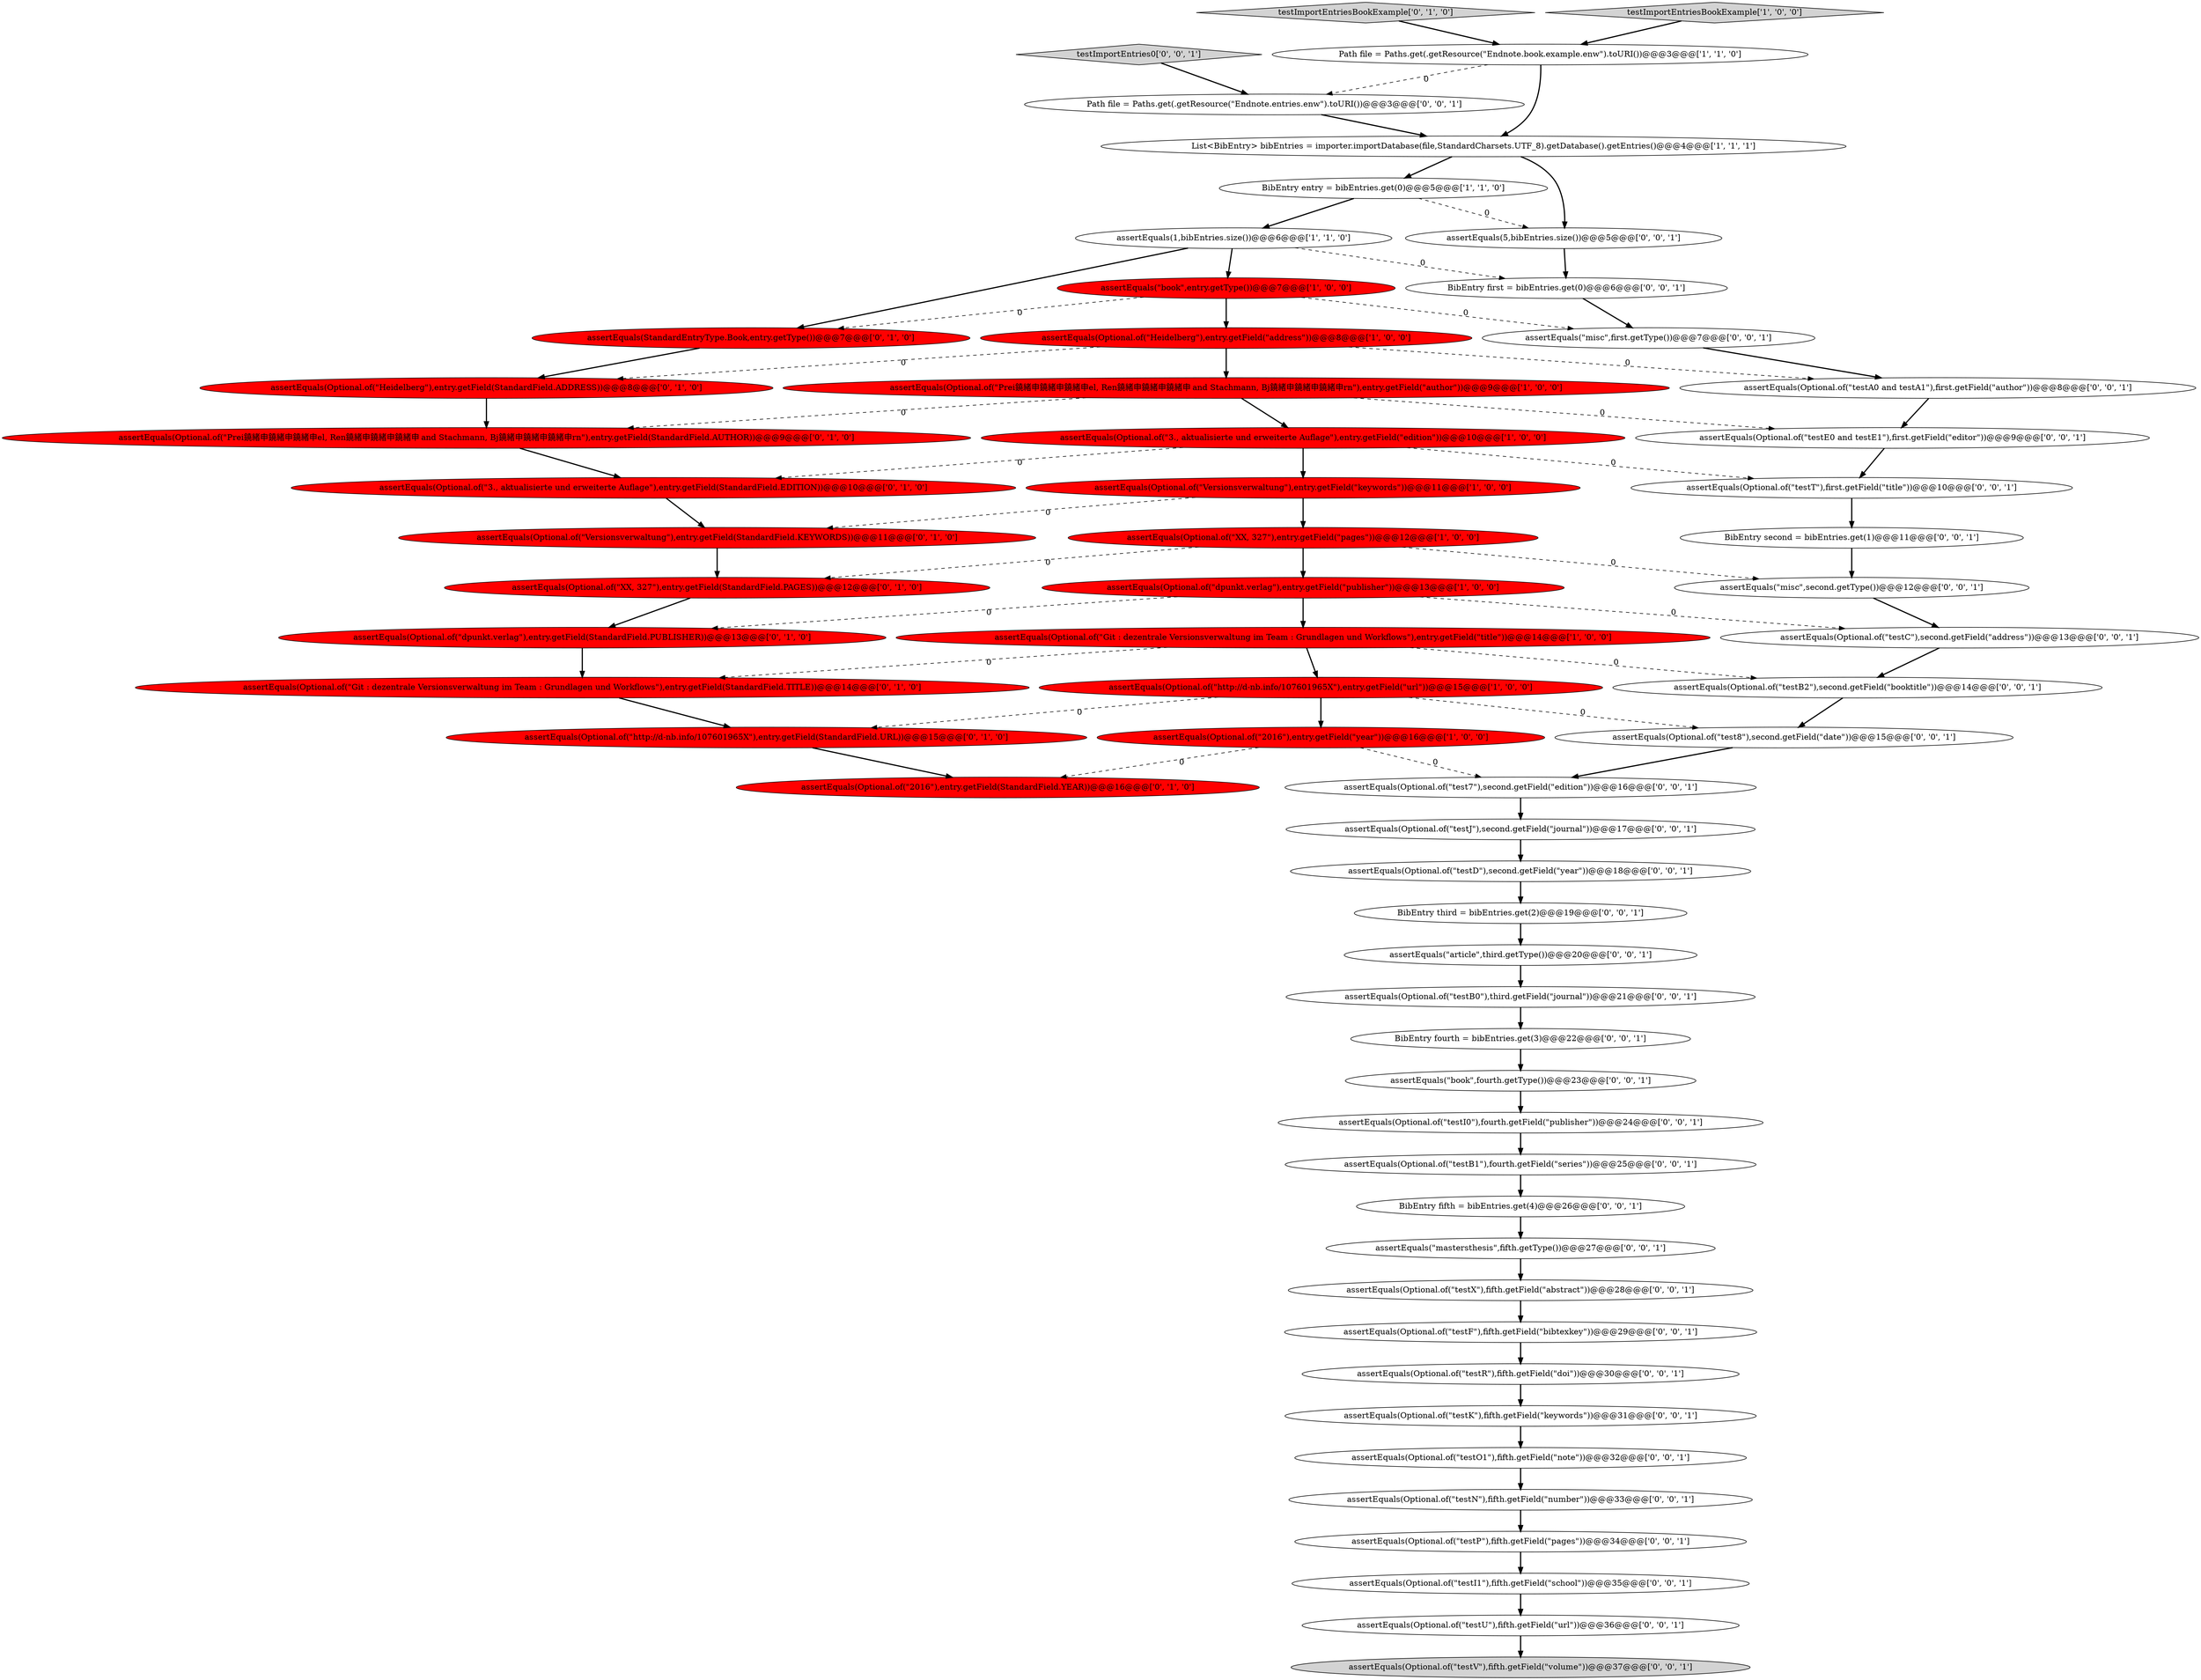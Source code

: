 digraph {
31 [style = filled, label = "assertEquals(Optional.of(\"testB0\"),third.getField(\"journal\"))@@@21@@@['0', '0', '1']", fillcolor = white, shape = ellipse image = "AAA0AAABBB3BBB"];
60 [style = filled, label = "assertEquals(\"book\",fourth.getType())@@@23@@@['0', '0', '1']", fillcolor = white, shape = ellipse image = "AAA0AAABBB3BBB"];
46 [style = filled, label = "assertEquals(Optional.of(\"testA0 and testA1\"),first.getField(\"author\"))@@@8@@@['0', '0', '1']", fillcolor = white, shape = ellipse image = "AAA0AAABBB3BBB"];
23 [style = filled, label = "assertEquals(Optional.of(\"Versionsverwaltung\"),entry.getField(StandardField.KEYWORDS))@@@11@@@['0', '1', '0']", fillcolor = red, shape = ellipse image = "AAA1AAABBB2BBB"];
36 [style = filled, label = "Path file = Paths.get(.getResource(\"Endnote.entries.enw\").toURI())@@@3@@@['0', '0', '1']", fillcolor = white, shape = ellipse image = "AAA0AAABBB3BBB"];
20 [style = filled, label = "testImportEntriesBookExample['0', '1', '0']", fillcolor = lightgray, shape = diamond image = "AAA0AAABBB2BBB"];
17 [style = filled, label = "assertEquals(Optional.of(\"XX, 327\"),entry.getField(StandardField.PAGES))@@@12@@@['0', '1', '0']", fillcolor = red, shape = ellipse image = "AAA1AAABBB2BBB"];
14 [style = filled, label = "assertEquals(Optional.of(\"Heidelberg\"),entry.getField(\"address\"))@@@8@@@['1', '0', '0']", fillcolor = red, shape = ellipse image = "AAA1AAABBB1BBB"];
16 [style = filled, label = "assertEquals(Optional.of(\"Prei鐃緒申鐃緒申鐃緒申el, Ren鐃緒申鐃緒申鐃緒申 and Stachmann, Bj鐃緒申鐃緒申鐃緒申rn\"),entry.getField(StandardField.AUTHOR))@@@9@@@['0', '1', '0']", fillcolor = red, shape = ellipse image = "AAA1AAABBB2BBB"];
28 [style = filled, label = "assertEquals(Optional.of(\"testE0 and testE1\"),first.getField(\"editor\"))@@@9@@@['0', '0', '1']", fillcolor = white, shape = ellipse image = "AAA0AAABBB3BBB"];
48 [style = filled, label = "testImportEntries0['0', '0', '1']", fillcolor = lightgray, shape = diamond image = "AAA0AAABBB3BBB"];
56 [style = filled, label = "assertEquals(Optional.of(\"testB1\"),fourth.getField(\"series\"))@@@25@@@['0', '0', '1']", fillcolor = white, shape = ellipse image = "AAA0AAABBB3BBB"];
7 [style = filled, label = "assertEquals(Optional.of(\"2016\"),entry.getField(\"year\"))@@@16@@@['1', '0', '0']", fillcolor = red, shape = ellipse image = "AAA1AAABBB1BBB"];
39 [style = filled, label = "BibEntry first = bibEntries.get(0)@@@6@@@['0', '0', '1']", fillcolor = white, shape = ellipse image = "AAA0AAABBB3BBB"];
57 [style = filled, label = "BibEntry fourth = bibEntries.get(3)@@@22@@@['0', '0', '1']", fillcolor = white, shape = ellipse image = "AAA0AAABBB3BBB"];
25 [style = filled, label = "assertEquals(Optional.of(\"2016\"),entry.getField(StandardField.YEAR))@@@16@@@['0', '1', '0']", fillcolor = red, shape = ellipse image = "AAA1AAABBB2BBB"];
30 [style = filled, label = "BibEntry fifth = bibEntries.get(4)@@@26@@@['0', '0', '1']", fillcolor = white, shape = ellipse image = "AAA0AAABBB3BBB"];
49 [style = filled, label = "assertEquals(Optional.of(\"testR\"),fifth.getField(\"doi\"))@@@30@@@['0', '0', '1']", fillcolor = white, shape = ellipse image = "AAA0AAABBB3BBB"];
52 [style = filled, label = "assertEquals(\"misc\",second.getType())@@@12@@@['0', '0', '1']", fillcolor = white, shape = ellipse image = "AAA0AAABBB3BBB"];
55 [style = filled, label = "assertEquals(Optional.of(\"test7\"),second.getField(\"edition\"))@@@16@@@['0', '0', '1']", fillcolor = white, shape = ellipse image = "AAA0AAABBB3BBB"];
4 [style = filled, label = "assertEquals(Optional.of(\"Versionsverwaltung\"),entry.getField(\"keywords\"))@@@11@@@['1', '0', '0']", fillcolor = red, shape = ellipse image = "AAA1AAABBB1BBB"];
0 [style = filled, label = "BibEntry entry = bibEntries.get(0)@@@5@@@['1', '1', '0']", fillcolor = white, shape = ellipse image = "AAA0AAABBB1BBB"];
1 [style = filled, label = "assertEquals(\"book\",entry.getType())@@@7@@@['1', '0', '0']", fillcolor = red, shape = ellipse image = "AAA1AAABBB1BBB"];
3 [style = filled, label = "assertEquals(Optional.of(\"http://d-nb.info/107601965X\"),entry.getField(\"url\"))@@@15@@@['1', '0', '0']", fillcolor = red, shape = ellipse image = "AAA1AAABBB1BBB"];
13 [style = filled, label = "assertEquals(Optional.of(\"3., aktualisierte und erweiterte Auflage\"),entry.getField(\"edition\"))@@@10@@@['1', '0', '0']", fillcolor = red, shape = ellipse image = "AAA1AAABBB1BBB"];
34 [style = filled, label = "BibEntry second = bibEntries.get(1)@@@11@@@['0', '0', '1']", fillcolor = white, shape = ellipse image = "AAA0AAABBB3BBB"];
24 [style = filled, label = "assertEquals(StandardEntryType.Book,entry.getType())@@@7@@@['0', '1', '0']", fillcolor = red, shape = ellipse image = "AAA1AAABBB2BBB"];
29 [style = filled, label = "assertEquals(Optional.of(\"testF\"),fifth.getField(\"bibtexkey\"))@@@29@@@['0', '0', '1']", fillcolor = white, shape = ellipse image = "AAA0AAABBB3BBB"];
22 [style = filled, label = "assertEquals(Optional.of(\"Git : dezentrale Versionsverwaltung im Team : Grundlagen und Workflows\"),entry.getField(StandardField.TITLE))@@@14@@@['0', '1', '0']", fillcolor = red, shape = ellipse image = "AAA1AAABBB2BBB"];
54 [style = filled, label = "assertEquals(Optional.of(\"testN\"),fifth.getField(\"number\"))@@@33@@@['0', '0', '1']", fillcolor = white, shape = ellipse image = "AAA0AAABBB3BBB"];
42 [style = filled, label = "assertEquals(Optional.of(\"testK\"),fifth.getField(\"keywords\"))@@@31@@@['0', '0', '1']", fillcolor = white, shape = ellipse image = "AAA0AAABBB3BBB"];
47 [style = filled, label = "assertEquals(5,bibEntries.size())@@@5@@@['0', '0', '1']", fillcolor = white, shape = ellipse image = "AAA0AAABBB3BBB"];
15 [style = filled, label = "assertEquals(Optional.of(\"dpunkt.verlag\"),entry.getField(StandardField.PUBLISHER))@@@13@@@['0', '1', '0']", fillcolor = red, shape = ellipse image = "AAA1AAABBB2BBB"];
40 [style = filled, label = "assertEquals(Optional.of(\"testC\"),second.getField(\"address\"))@@@13@@@['0', '0', '1']", fillcolor = white, shape = ellipse image = "AAA0AAABBB3BBB"];
35 [style = filled, label = "assertEquals(Optional.of(\"test8\"),second.getField(\"date\"))@@@15@@@['0', '0', '1']", fillcolor = white, shape = ellipse image = "AAA0AAABBB3BBB"];
38 [style = filled, label = "assertEquals(Optional.of(\"testP\"),fifth.getField(\"pages\"))@@@34@@@['0', '0', '1']", fillcolor = white, shape = ellipse image = "AAA0AAABBB3BBB"];
50 [style = filled, label = "assertEquals(Optional.of(\"testX\"),fifth.getField(\"abstract\"))@@@28@@@['0', '0', '1']", fillcolor = white, shape = ellipse image = "AAA0AAABBB3BBB"];
2 [style = filled, label = "assertEquals(1,bibEntries.size())@@@6@@@['1', '1', '0']", fillcolor = white, shape = ellipse image = "AAA0AAABBB1BBB"];
19 [style = filled, label = "assertEquals(Optional.of(\"3., aktualisierte und erweiterte Auflage\"),entry.getField(StandardField.EDITION))@@@10@@@['0', '1', '0']", fillcolor = red, shape = ellipse image = "AAA1AAABBB2BBB"];
41 [style = filled, label = "BibEntry third = bibEntries.get(2)@@@19@@@['0', '0', '1']", fillcolor = white, shape = ellipse image = "AAA0AAABBB3BBB"];
37 [style = filled, label = "assertEquals(Optional.of(\"testD\"),second.getField(\"year\"))@@@18@@@['0', '0', '1']", fillcolor = white, shape = ellipse image = "AAA0AAABBB3BBB"];
11 [style = filled, label = "assertEquals(Optional.of(\"Prei鐃緒申鐃緒申鐃緒申el, Ren鐃緒申鐃緒申鐃緒申 and Stachmann, Bj鐃緒申鐃緒申鐃緒申rn\"),entry.getField(\"author\"))@@@9@@@['1', '0', '0']", fillcolor = red, shape = ellipse image = "AAA1AAABBB1BBB"];
9 [style = filled, label = "Path file = Paths.get(.getResource(\"Endnote.book.example.enw\").toURI())@@@3@@@['1', '1', '0']", fillcolor = white, shape = ellipse image = "AAA0AAABBB1BBB"];
21 [style = filled, label = "assertEquals(Optional.of(\"Heidelberg\"),entry.getField(StandardField.ADDRESS))@@@8@@@['0', '1', '0']", fillcolor = red, shape = ellipse image = "AAA1AAABBB2BBB"];
18 [style = filled, label = "assertEquals(Optional.of(\"http://d-nb.info/107601965X\"),entry.getField(StandardField.URL))@@@15@@@['0', '1', '0']", fillcolor = red, shape = ellipse image = "AAA1AAABBB2BBB"];
45 [style = filled, label = "assertEquals(Optional.of(\"testU\"),fifth.getField(\"url\"))@@@36@@@['0', '0', '1']", fillcolor = white, shape = ellipse image = "AAA0AAABBB3BBB"];
44 [style = filled, label = "assertEquals(Optional.of(\"testB2\"),second.getField(\"booktitle\"))@@@14@@@['0', '0', '1']", fillcolor = white, shape = ellipse image = "AAA0AAABBB3BBB"];
51 [style = filled, label = "assertEquals(Optional.of(\"testJ\"),second.getField(\"journal\"))@@@17@@@['0', '0', '1']", fillcolor = white, shape = ellipse image = "AAA0AAABBB3BBB"];
10 [style = filled, label = "assertEquals(Optional.of(\"dpunkt.verlag\"),entry.getField(\"publisher\"))@@@13@@@['1', '0', '0']", fillcolor = red, shape = ellipse image = "AAA1AAABBB1BBB"];
59 [style = filled, label = "assertEquals(Optional.of(\"testI0\"),fourth.getField(\"publisher\"))@@@24@@@['0', '0', '1']", fillcolor = white, shape = ellipse image = "AAA0AAABBB3BBB"];
5 [style = filled, label = "testImportEntriesBookExample['1', '0', '0']", fillcolor = lightgray, shape = diamond image = "AAA0AAABBB1BBB"];
12 [style = filled, label = "assertEquals(Optional.of(\"XX, 327\"),entry.getField(\"pages\"))@@@12@@@['1', '0', '0']", fillcolor = red, shape = ellipse image = "AAA1AAABBB1BBB"];
26 [style = filled, label = "assertEquals(Optional.of(\"testI1\"),fifth.getField(\"school\"))@@@35@@@['0', '0', '1']", fillcolor = white, shape = ellipse image = "AAA0AAABBB3BBB"];
6 [style = filled, label = "List<BibEntry> bibEntries = importer.importDatabase(file,StandardCharsets.UTF_8).getDatabase().getEntries()@@@4@@@['1', '1', '1']", fillcolor = white, shape = ellipse image = "AAA0AAABBB1BBB"];
32 [style = filled, label = "assertEquals(Optional.of(\"testV\"),fifth.getField(\"volume\"))@@@37@@@['0', '0', '1']", fillcolor = lightgray, shape = ellipse image = "AAA0AAABBB3BBB"];
33 [style = filled, label = "assertEquals(\"mastersthesis\",fifth.getType())@@@27@@@['0', '0', '1']", fillcolor = white, shape = ellipse image = "AAA0AAABBB3BBB"];
8 [style = filled, label = "assertEquals(Optional.of(\"Git : dezentrale Versionsverwaltung im Team : Grundlagen und Workflows\"),entry.getField(\"title\"))@@@14@@@['1', '0', '0']", fillcolor = red, shape = ellipse image = "AAA1AAABBB1BBB"];
43 [style = filled, label = "assertEquals(\"misc\",first.getType())@@@7@@@['0', '0', '1']", fillcolor = white, shape = ellipse image = "AAA0AAABBB3BBB"];
27 [style = filled, label = "assertEquals(Optional.of(\"testT\"),first.getField(\"title\"))@@@10@@@['0', '0', '1']", fillcolor = white, shape = ellipse image = "AAA0AAABBB3BBB"];
53 [style = filled, label = "assertEquals(Optional.of(\"testO1\"),fifth.getField(\"note\"))@@@32@@@['0', '0', '1']", fillcolor = white, shape = ellipse image = "AAA0AAABBB3BBB"];
58 [style = filled, label = "assertEquals(\"article\",third.getType())@@@20@@@['0', '0', '1']", fillcolor = white, shape = ellipse image = "AAA0AAABBB3BBB"];
9->36 [style = dashed, label="0"];
36->6 [style = bold, label=""];
10->15 [style = dashed, label="0"];
50->29 [style = bold, label=""];
49->42 [style = bold, label=""];
56->30 [style = bold, label=""];
3->35 [style = dashed, label="0"];
48->36 [style = bold, label=""];
30->33 [style = bold, label=""];
5->9 [style = bold, label=""];
1->43 [style = dashed, label="0"];
46->28 [style = bold, label=""];
20->9 [style = bold, label=""];
35->55 [style = bold, label=""];
11->16 [style = dashed, label="0"];
2->1 [style = bold, label=""];
44->35 [style = bold, label=""];
3->18 [style = dashed, label="0"];
37->41 [style = bold, label=""];
34->52 [style = bold, label=""];
0->2 [style = bold, label=""];
8->3 [style = bold, label=""];
39->43 [style = bold, label=""];
45->32 [style = bold, label=""];
12->17 [style = dashed, label="0"];
55->51 [style = bold, label=""];
57->60 [style = bold, label=""];
7->55 [style = dashed, label="0"];
58->31 [style = bold, label=""];
6->0 [style = bold, label=""];
0->47 [style = dashed, label="0"];
47->39 [style = bold, label=""];
29->49 [style = bold, label=""];
53->54 [style = bold, label=""];
60->59 [style = bold, label=""];
16->19 [style = bold, label=""];
13->19 [style = dashed, label="0"];
14->46 [style = dashed, label="0"];
33->50 [style = bold, label=""];
43->46 [style = bold, label=""];
9->6 [style = bold, label=""];
15->22 [style = bold, label=""];
8->22 [style = dashed, label="0"];
11->28 [style = dashed, label="0"];
12->10 [style = bold, label=""];
22->18 [style = bold, label=""];
27->34 [style = bold, label=""];
51->37 [style = bold, label=""];
13->27 [style = dashed, label="0"];
10->40 [style = dashed, label="0"];
10->8 [style = bold, label=""];
31->57 [style = bold, label=""];
3->7 [style = bold, label=""];
24->21 [style = bold, label=""];
1->24 [style = dashed, label="0"];
52->40 [style = bold, label=""];
19->23 [style = bold, label=""];
11->13 [style = bold, label=""];
2->39 [style = dashed, label="0"];
17->15 [style = bold, label=""];
18->25 [style = bold, label=""];
7->25 [style = dashed, label="0"];
21->16 [style = bold, label=""];
4->12 [style = bold, label=""];
23->17 [style = bold, label=""];
14->21 [style = dashed, label="0"];
1->14 [style = bold, label=""];
38->26 [style = bold, label=""];
26->45 [style = bold, label=""];
28->27 [style = bold, label=""];
8->44 [style = dashed, label="0"];
2->24 [style = bold, label=""];
41->58 [style = bold, label=""];
54->38 [style = bold, label=""];
59->56 [style = bold, label=""];
4->23 [style = dashed, label="0"];
14->11 [style = bold, label=""];
6->47 [style = bold, label=""];
42->53 [style = bold, label=""];
12->52 [style = dashed, label="0"];
40->44 [style = bold, label=""];
13->4 [style = bold, label=""];
}
